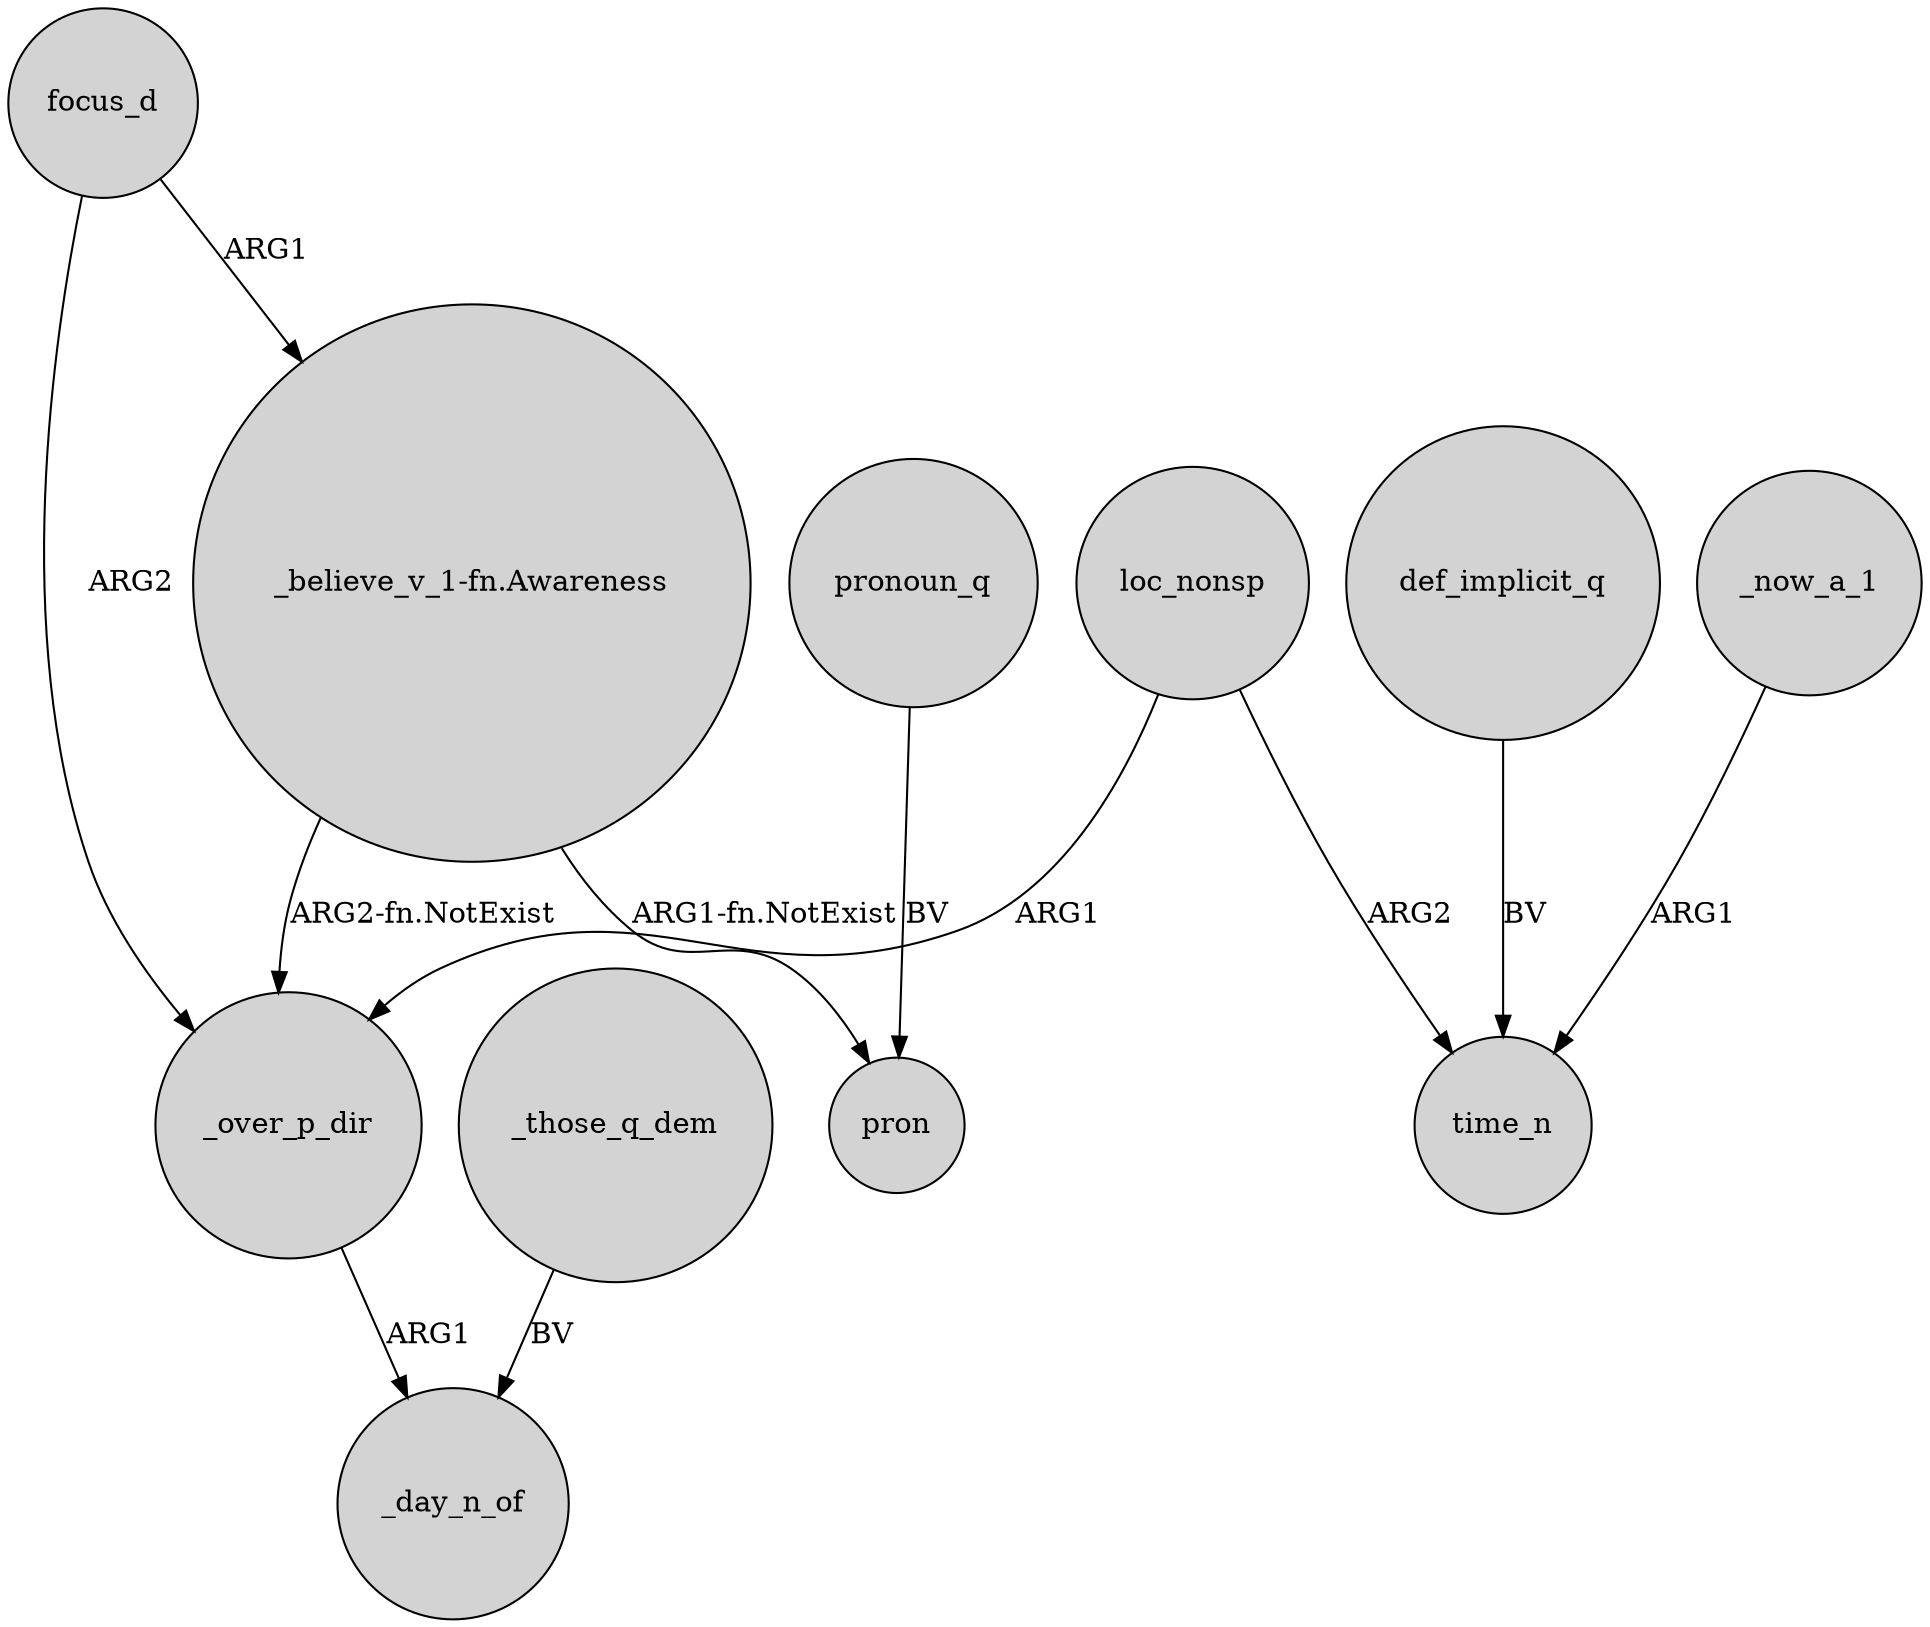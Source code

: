 digraph {
	node [shape=circle style=filled]
	loc_nonsp -> _over_p_dir [label=ARG1]
	_now_a_1 -> time_n [label=ARG1]
	"_believe_v_1-fn.Awareness" -> pron [label="ARG1-fn.NotExist"]
	_those_q_dem -> _day_n_of [label=BV]
	focus_d -> _over_p_dir [label=ARG2]
	_over_p_dir -> _day_n_of [label=ARG1]
	focus_d -> "_believe_v_1-fn.Awareness" [label=ARG1]
	loc_nonsp -> time_n [label=ARG2]
	"_believe_v_1-fn.Awareness" -> _over_p_dir [label="ARG2-fn.NotExist"]
	def_implicit_q -> time_n [label=BV]
	pronoun_q -> pron [label=BV]
}
